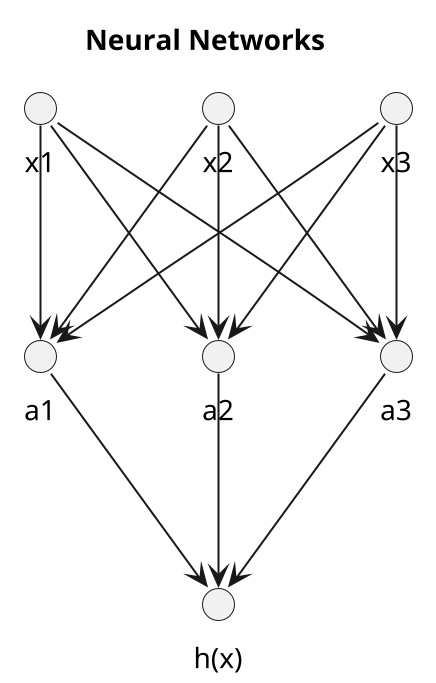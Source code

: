 @startuml

title Neural Networks
scale 2

() "x1"
() "x2"
() "x3"

() "a1"
() "a2"
() "a3"

() "h(x)" as hx

x1 --> a1
x2 --> a1
x3 --> a1

x1 --> a2
x2 --> a2
x3 --> a2

x1 --> a3
x2 --> a3
x3 --> a3

a1 --> hx
a2 --> hx
a3 --> hx

@enduml
